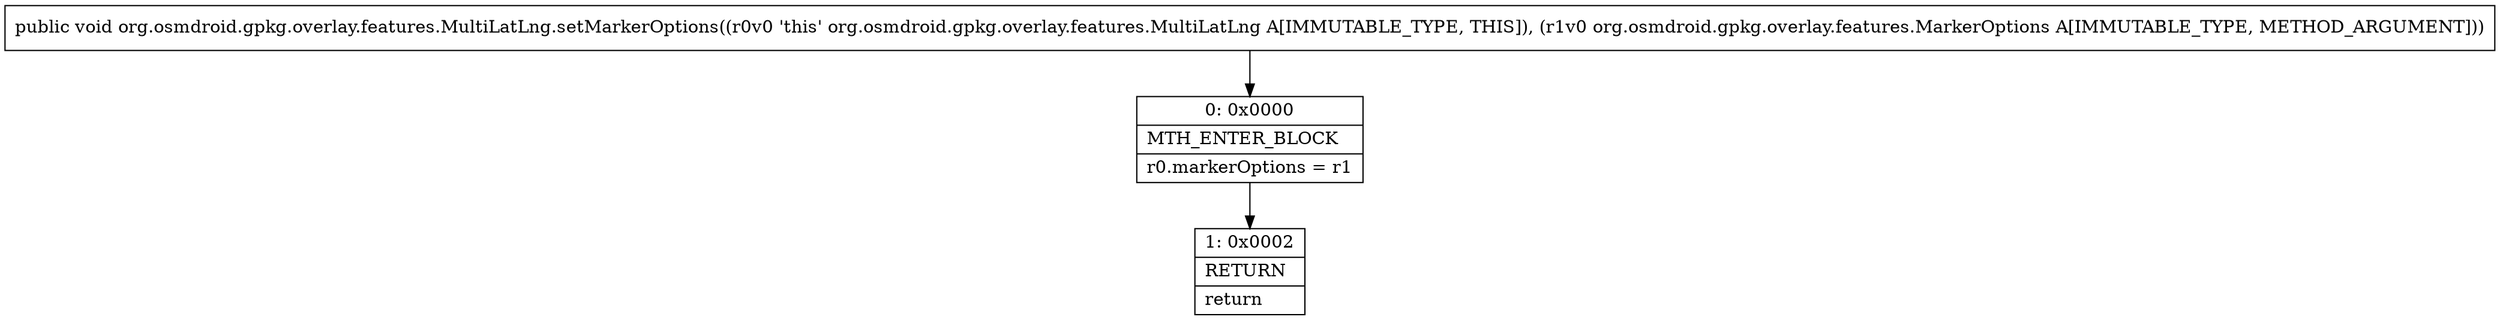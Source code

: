 digraph "CFG fororg.osmdroid.gpkg.overlay.features.MultiLatLng.setMarkerOptions(Lorg\/osmdroid\/gpkg\/overlay\/features\/MarkerOptions;)V" {
Node_0 [shape=record,label="{0\:\ 0x0000|MTH_ENTER_BLOCK\l|r0.markerOptions = r1\l}"];
Node_1 [shape=record,label="{1\:\ 0x0002|RETURN\l|return\l}"];
MethodNode[shape=record,label="{public void org.osmdroid.gpkg.overlay.features.MultiLatLng.setMarkerOptions((r0v0 'this' org.osmdroid.gpkg.overlay.features.MultiLatLng A[IMMUTABLE_TYPE, THIS]), (r1v0 org.osmdroid.gpkg.overlay.features.MarkerOptions A[IMMUTABLE_TYPE, METHOD_ARGUMENT])) }"];
MethodNode -> Node_0;
Node_0 -> Node_1;
}

